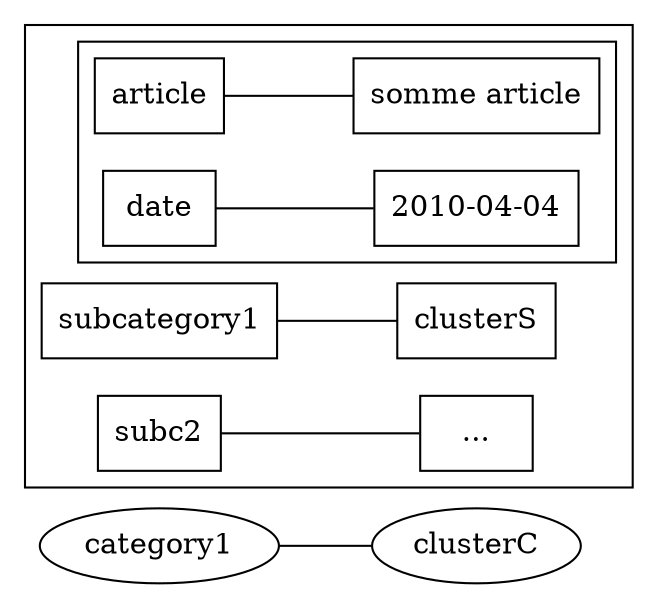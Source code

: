 
//{:category1 => 
// {:subcategory1 => 
//  [ 
//   {:article => "some article", :date => "2010-04-04"},
//   ...
//  ],
//  :subc2 => [...] 
// },
// :category2 => {...},
// ...
//}

graph G {
  rankdir=LR
  category1
  
  subgraph clusterC {
    node[shape="box"]
    subcategory1
    subc2
  
    subgraph clusterS {
      article -- "somme article"
      date -- "2010-04-04"
    }
  
    subcategory1 -- clusterS
    subc2 -- "..."
  }
  
  category1 -- clusterC
}